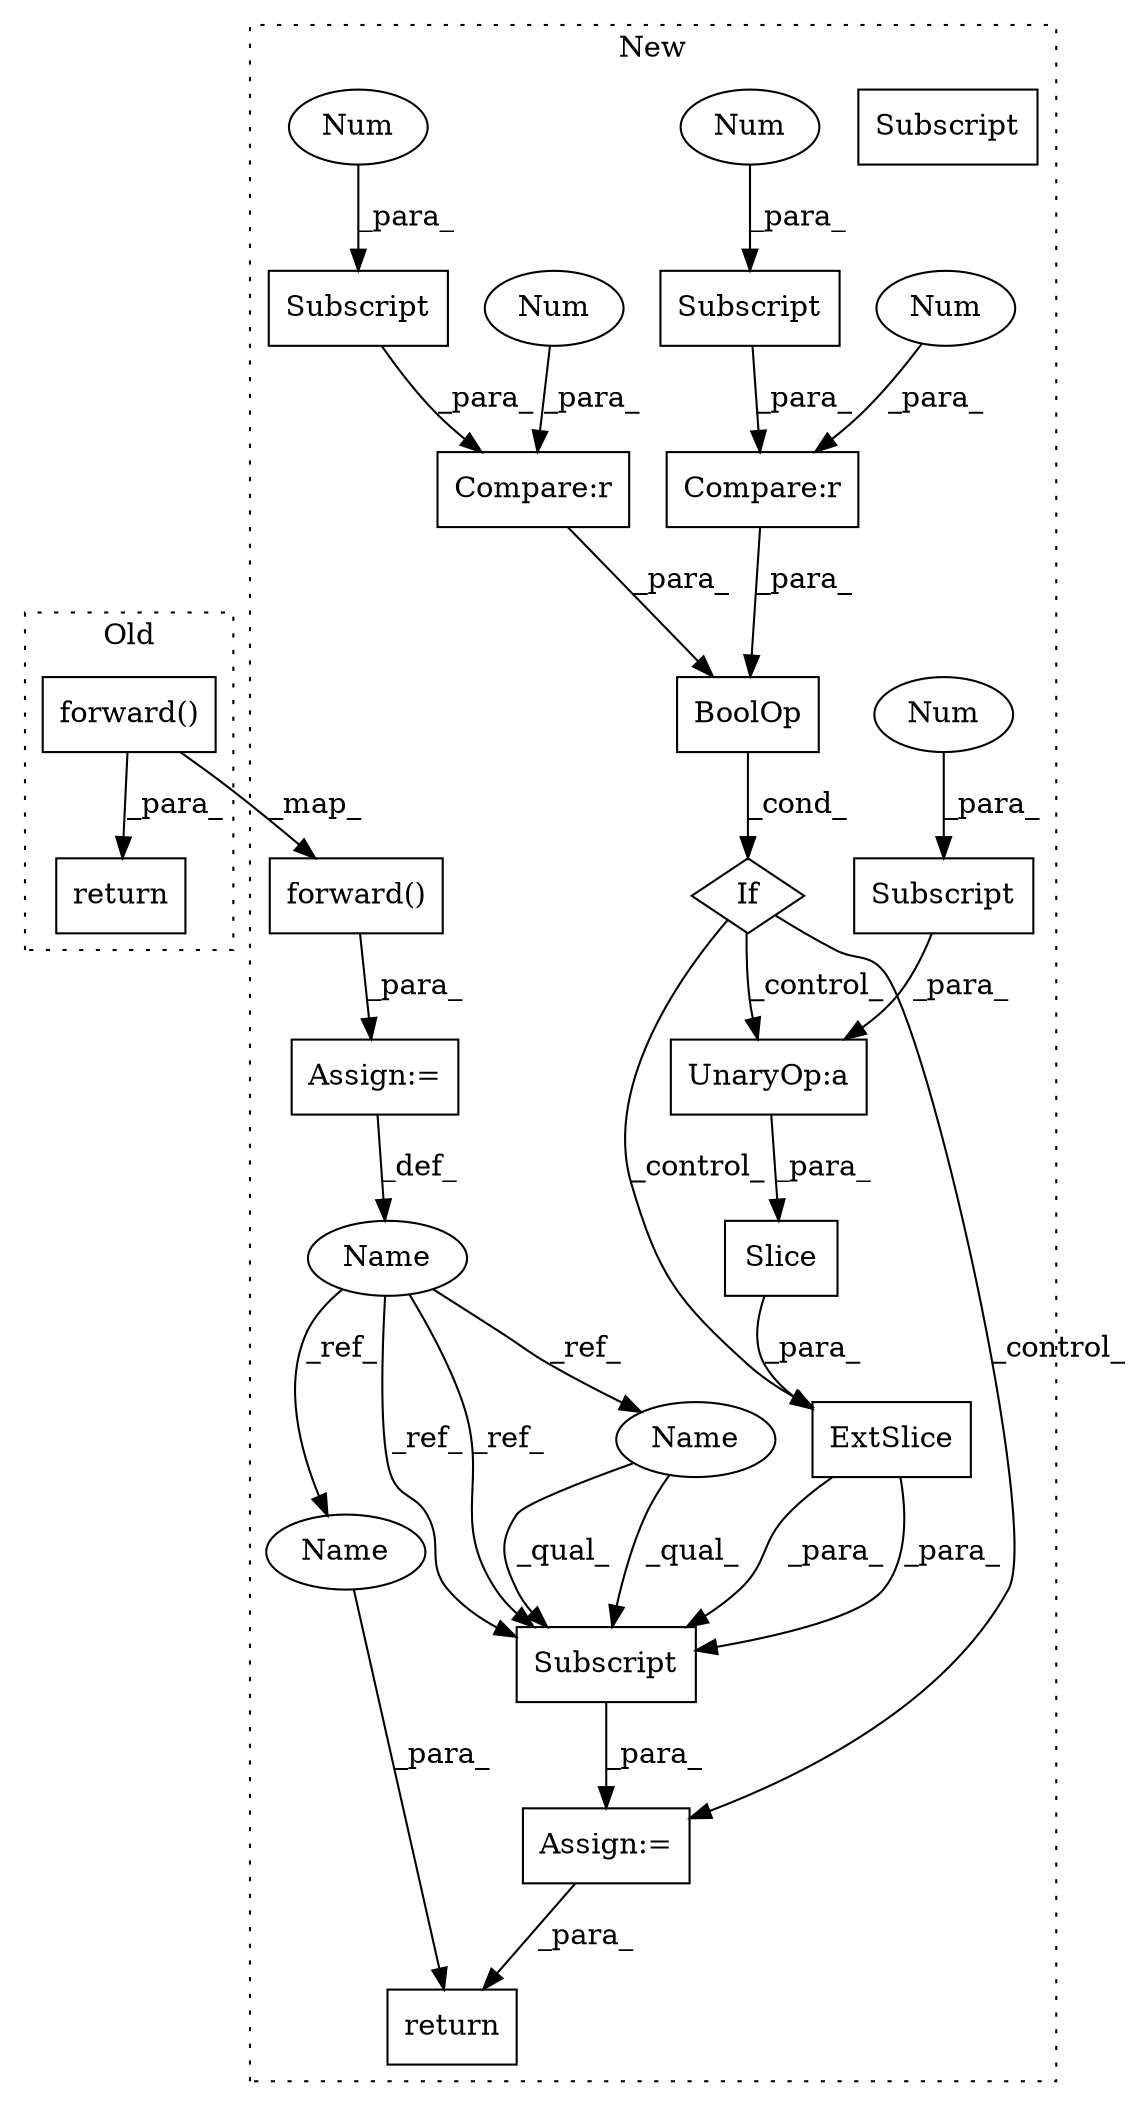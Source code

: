 digraph G {
subgraph cluster0 {
1 [label="return" a="93" s="1367" l="7" shape="box"];
22 [label="forward()" a="75" s="1374,1395" l="16,1" shape="box"];
label = "Old";
style="dotted";
}
subgraph cluster1 {
2 [label="BoolOp" a="72" s="1559" l="47" shape="box"];
3 [label="Compare:r" a="40" s="1559" l="23" shape="box"];
4 [label="If" a="96" s="1556" l="3" shape="diamond"];
5 [label="Assign:=" a="68" s="1689" l="3" shape="box"];
6 [label="Compare:r" a="40" s="1587" l="19" shape="box"];
7 [label="Num" a="76" s="1581" l="1" shape="ellipse"];
8 [label="Num" a="76" s="1605" l="1" shape="ellipse"];
9 [label="Assign:=" a="68" s="1518" l="3" shape="box"];
10 [label="UnaryOp:a" a="61" s="1700" l="16" shape="box"];
11 [label="Name" a="87" s="1512" l="6" shape="ellipse"];
12 [label="Subscript" a="63" s="1692,0" l="31,0" shape="box"];
13 [label="Slice" a="80" s="1699" l="1" shape="box"];
14 [label="Subscript" a="63" s="1701,0" l="15,0" shape="box"];
15 [label="ExtSlice" a="85" s="1692" l="6" shape="box"];
16 [label="Subscript" a="63" s="1587,0" l="15,0" shape="box"];
17 [label="Num" a="76" s="1714" l="1" shape="ellipse"];
18 [label="Subscript" a="63" s="1559,0" l="19,0" shape="box"];
19 [label="Num" a="76" s="1600" l="1" shape="ellipse"];
20 [label="Num" a="76" s="1576" l="1" shape="ellipse"];
21 [label="forward()" a="75" s="1521,1542" l="16,1" shape="box"];
23 [label="return" a="93" s="1736" l="7" shape="box"];
24 [label="Name" a="87" s="1743" l="6" shape="ellipse"];
25 [label="Subscript" a="63" s="1692,0" l="31,0" shape="box"];
26 [label="Name" a="87" s="1692" l="6" shape="ellipse"];
label = "New";
style="dotted";
}
2 -> 4 [label="_cond_"];
3 -> 2 [label="_para_"];
4 -> 5 [label="_control_"];
4 -> 15 [label="_control_"];
4 -> 10 [label="_control_"];
5 -> 23 [label="_para_"];
6 -> 2 [label="_para_"];
7 -> 3 [label="_para_"];
8 -> 6 [label="_para_"];
9 -> 11 [label="_def_"];
10 -> 13 [label="_para_"];
11 -> 25 [label="_ref_"];
11 -> 25 [label="_ref_"];
11 -> 24 [label="_ref_"];
11 -> 26 [label="_ref_"];
13 -> 15 [label="_para_"];
14 -> 10 [label="_para_"];
15 -> 25 [label="_para_"];
15 -> 25 [label="_para_"];
16 -> 6 [label="_para_"];
17 -> 14 [label="_para_"];
18 -> 3 [label="_para_"];
19 -> 16 [label="_para_"];
20 -> 18 [label="_para_"];
21 -> 9 [label="_para_"];
22 -> 21 [label="_map_"];
22 -> 1 [label="_para_"];
24 -> 23 [label="_para_"];
25 -> 5 [label="_para_"];
26 -> 25 [label="_qual_"];
26 -> 25 [label="_qual_"];
}